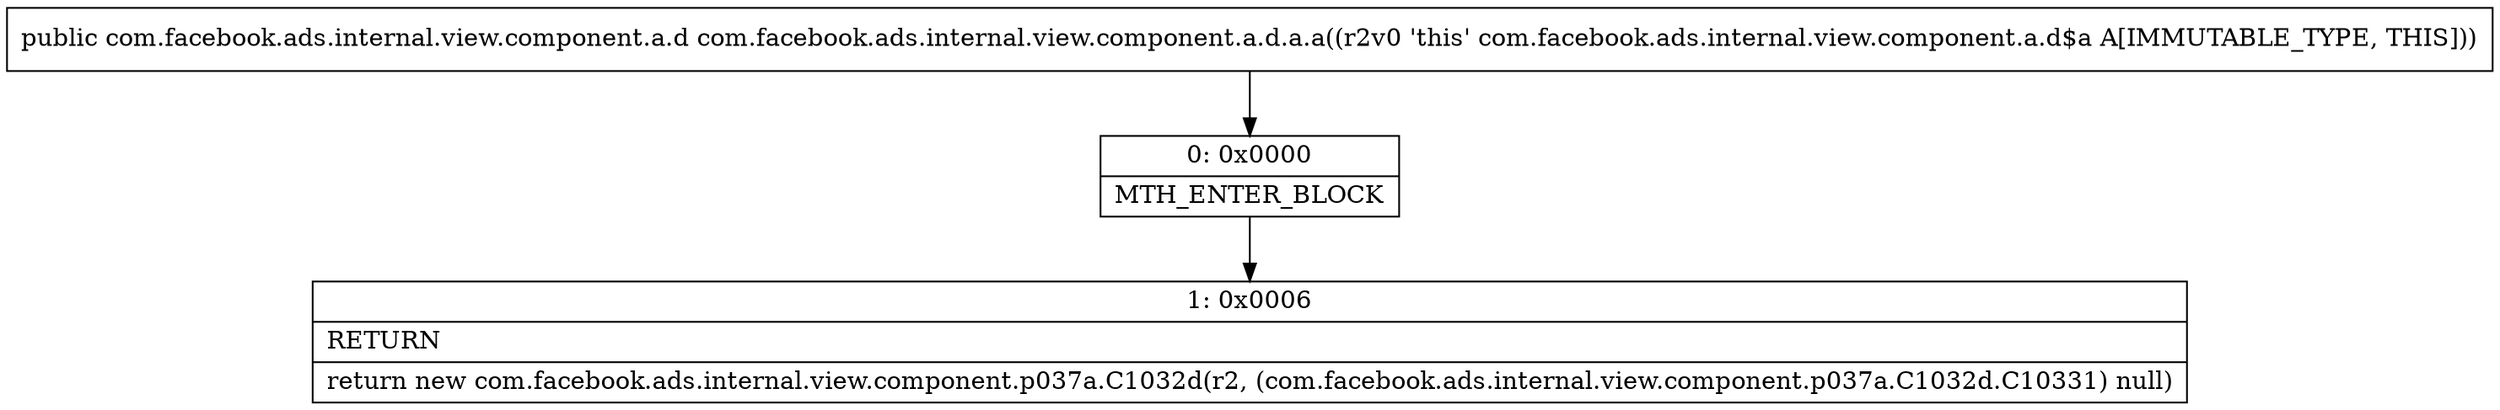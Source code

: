 digraph "CFG forcom.facebook.ads.internal.view.component.a.d.a.a()Lcom\/facebook\/ads\/internal\/view\/component\/a\/d;" {
Node_0 [shape=record,label="{0\:\ 0x0000|MTH_ENTER_BLOCK\l}"];
Node_1 [shape=record,label="{1\:\ 0x0006|RETURN\l|return new com.facebook.ads.internal.view.component.p037a.C1032d(r2, (com.facebook.ads.internal.view.component.p037a.C1032d.C10331) null)\l}"];
MethodNode[shape=record,label="{public com.facebook.ads.internal.view.component.a.d com.facebook.ads.internal.view.component.a.d.a.a((r2v0 'this' com.facebook.ads.internal.view.component.a.d$a A[IMMUTABLE_TYPE, THIS])) }"];
MethodNode -> Node_0;
Node_0 -> Node_1;
}

